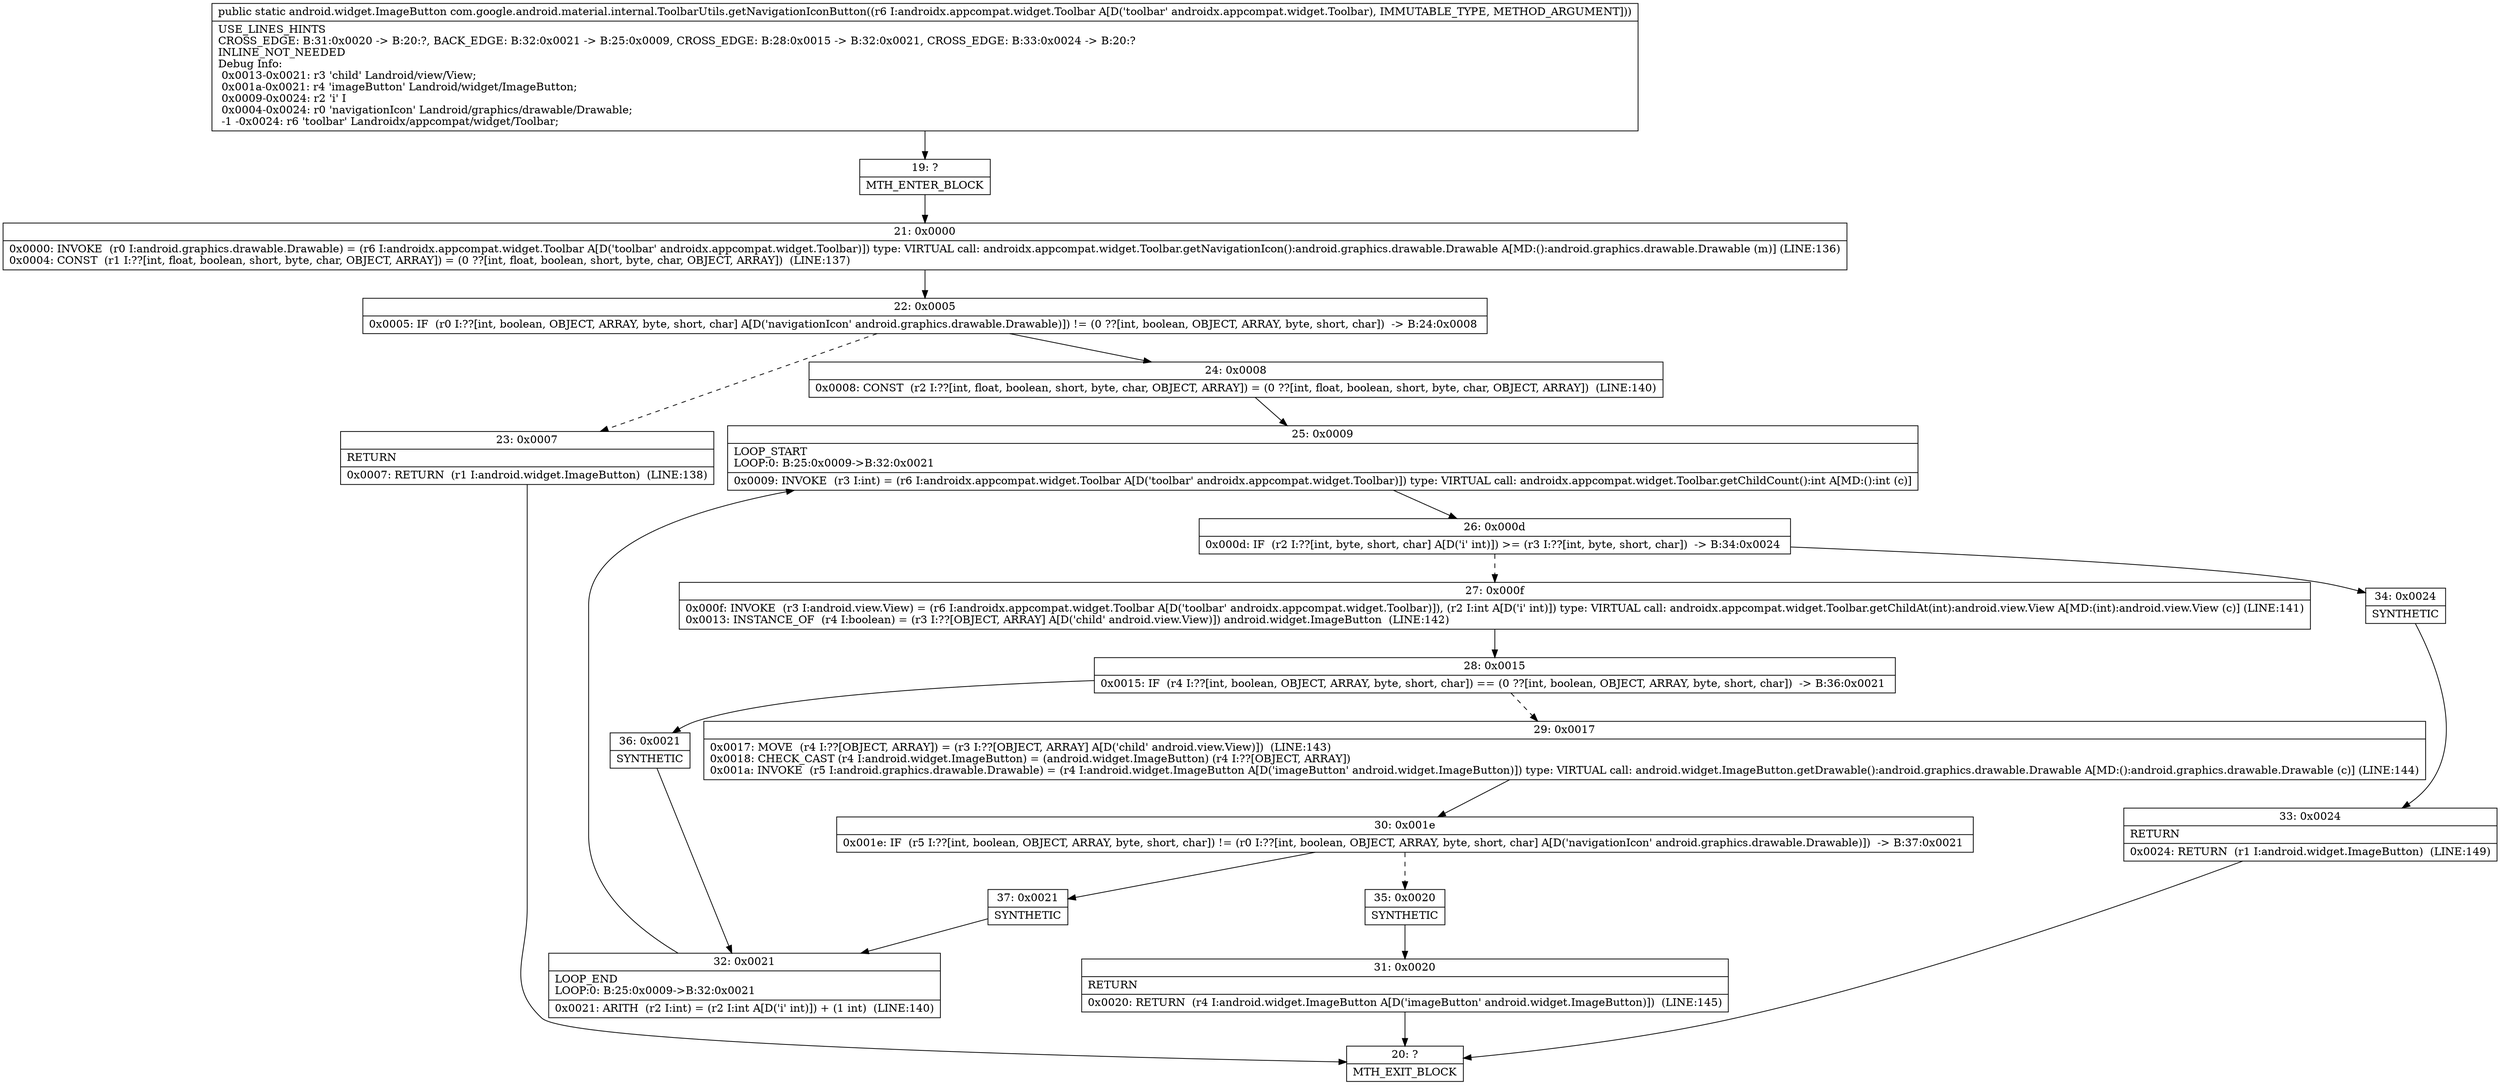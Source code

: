 digraph "CFG forcom.google.android.material.internal.ToolbarUtils.getNavigationIconButton(Landroidx\/appcompat\/widget\/Toolbar;)Landroid\/widget\/ImageButton;" {
Node_19 [shape=record,label="{19\:\ ?|MTH_ENTER_BLOCK\l}"];
Node_21 [shape=record,label="{21\:\ 0x0000|0x0000: INVOKE  (r0 I:android.graphics.drawable.Drawable) = (r6 I:androidx.appcompat.widget.Toolbar A[D('toolbar' androidx.appcompat.widget.Toolbar)]) type: VIRTUAL call: androidx.appcompat.widget.Toolbar.getNavigationIcon():android.graphics.drawable.Drawable A[MD:():android.graphics.drawable.Drawable (m)] (LINE:136)\l0x0004: CONST  (r1 I:??[int, float, boolean, short, byte, char, OBJECT, ARRAY]) = (0 ??[int, float, boolean, short, byte, char, OBJECT, ARRAY])  (LINE:137)\l}"];
Node_22 [shape=record,label="{22\:\ 0x0005|0x0005: IF  (r0 I:??[int, boolean, OBJECT, ARRAY, byte, short, char] A[D('navigationIcon' android.graphics.drawable.Drawable)]) != (0 ??[int, boolean, OBJECT, ARRAY, byte, short, char])  \-\> B:24:0x0008 \l}"];
Node_23 [shape=record,label="{23\:\ 0x0007|RETURN\l|0x0007: RETURN  (r1 I:android.widget.ImageButton)  (LINE:138)\l}"];
Node_20 [shape=record,label="{20\:\ ?|MTH_EXIT_BLOCK\l}"];
Node_24 [shape=record,label="{24\:\ 0x0008|0x0008: CONST  (r2 I:??[int, float, boolean, short, byte, char, OBJECT, ARRAY]) = (0 ??[int, float, boolean, short, byte, char, OBJECT, ARRAY])  (LINE:140)\l}"];
Node_25 [shape=record,label="{25\:\ 0x0009|LOOP_START\lLOOP:0: B:25:0x0009\-\>B:32:0x0021\l|0x0009: INVOKE  (r3 I:int) = (r6 I:androidx.appcompat.widget.Toolbar A[D('toolbar' androidx.appcompat.widget.Toolbar)]) type: VIRTUAL call: androidx.appcompat.widget.Toolbar.getChildCount():int A[MD:():int (c)]\l}"];
Node_26 [shape=record,label="{26\:\ 0x000d|0x000d: IF  (r2 I:??[int, byte, short, char] A[D('i' int)]) \>= (r3 I:??[int, byte, short, char])  \-\> B:34:0x0024 \l}"];
Node_27 [shape=record,label="{27\:\ 0x000f|0x000f: INVOKE  (r3 I:android.view.View) = (r6 I:androidx.appcompat.widget.Toolbar A[D('toolbar' androidx.appcompat.widget.Toolbar)]), (r2 I:int A[D('i' int)]) type: VIRTUAL call: androidx.appcompat.widget.Toolbar.getChildAt(int):android.view.View A[MD:(int):android.view.View (c)] (LINE:141)\l0x0013: INSTANCE_OF  (r4 I:boolean) = (r3 I:??[OBJECT, ARRAY] A[D('child' android.view.View)]) android.widget.ImageButton  (LINE:142)\l}"];
Node_28 [shape=record,label="{28\:\ 0x0015|0x0015: IF  (r4 I:??[int, boolean, OBJECT, ARRAY, byte, short, char]) == (0 ??[int, boolean, OBJECT, ARRAY, byte, short, char])  \-\> B:36:0x0021 \l}"];
Node_29 [shape=record,label="{29\:\ 0x0017|0x0017: MOVE  (r4 I:??[OBJECT, ARRAY]) = (r3 I:??[OBJECT, ARRAY] A[D('child' android.view.View)])  (LINE:143)\l0x0018: CHECK_CAST (r4 I:android.widget.ImageButton) = (android.widget.ImageButton) (r4 I:??[OBJECT, ARRAY]) \l0x001a: INVOKE  (r5 I:android.graphics.drawable.Drawable) = (r4 I:android.widget.ImageButton A[D('imageButton' android.widget.ImageButton)]) type: VIRTUAL call: android.widget.ImageButton.getDrawable():android.graphics.drawable.Drawable A[MD:():android.graphics.drawable.Drawable (c)] (LINE:144)\l}"];
Node_30 [shape=record,label="{30\:\ 0x001e|0x001e: IF  (r5 I:??[int, boolean, OBJECT, ARRAY, byte, short, char]) != (r0 I:??[int, boolean, OBJECT, ARRAY, byte, short, char] A[D('navigationIcon' android.graphics.drawable.Drawable)])  \-\> B:37:0x0021 \l}"];
Node_35 [shape=record,label="{35\:\ 0x0020|SYNTHETIC\l}"];
Node_31 [shape=record,label="{31\:\ 0x0020|RETURN\l|0x0020: RETURN  (r4 I:android.widget.ImageButton A[D('imageButton' android.widget.ImageButton)])  (LINE:145)\l}"];
Node_37 [shape=record,label="{37\:\ 0x0021|SYNTHETIC\l}"];
Node_32 [shape=record,label="{32\:\ 0x0021|LOOP_END\lLOOP:0: B:25:0x0009\-\>B:32:0x0021\l|0x0021: ARITH  (r2 I:int) = (r2 I:int A[D('i' int)]) + (1 int)  (LINE:140)\l}"];
Node_36 [shape=record,label="{36\:\ 0x0021|SYNTHETIC\l}"];
Node_34 [shape=record,label="{34\:\ 0x0024|SYNTHETIC\l}"];
Node_33 [shape=record,label="{33\:\ 0x0024|RETURN\l|0x0024: RETURN  (r1 I:android.widget.ImageButton)  (LINE:149)\l}"];
MethodNode[shape=record,label="{public static android.widget.ImageButton com.google.android.material.internal.ToolbarUtils.getNavigationIconButton((r6 I:androidx.appcompat.widget.Toolbar A[D('toolbar' androidx.appcompat.widget.Toolbar), IMMUTABLE_TYPE, METHOD_ARGUMENT]))  | USE_LINES_HINTS\lCROSS_EDGE: B:31:0x0020 \-\> B:20:?, BACK_EDGE: B:32:0x0021 \-\> B:25:0x0009, CROSS_EDGE: B:28:0x0015 \-\> B:32:0x0021, CROSS_EDGE: B:33:0x0024 \-\> B:20:?\lINLINE_NOT_NEEDED\lDebug Info:\l  0x0013\-0x0021: r3 'child' Landroid\/view\/View;\l  0x001a\-0x0021: r4 'imageButton' Landroid\/widget\/ImageButton;\l  0x0009\-0x0024: r2 'i' I\l  0x0004\-0x0024: r0 'navigationIcon' Landroid\/graphics\/drawable\/Drawable;\l  \-1 \-0x0024: r6 'toolbar' Landroidx\/appcompat\/widget\/Toolbar;\l}"];
MethodNode -> Node_19;Node_19 -> Node_21;
Node_21 -> Node_22;
Node_22 -> Node_23[style=dashed];
Node_22 -> Node_24;
Node_23 -> Node_20;
Node_24 -> Node_25;
Node_25 -> Node_26;
Node_26 -> Node_27[style=dashed];
Node_26 -> Node_34;
Node_27 -> Node_28;
Node_28 -> Node_29[style=dashed];
Node_28 -> Node_36;
Node_29 -> Node_30;
Node_30 -> Node_35[style=dashed];
Node_30 -> Node_37;
Node_35 -> Node_31;
Node_31 -> Node_20;
Node_37 -> Node_32;
Node_32 -> Node_25;
Node_36 -> Node_32;
Node_34 -> Node_33;
Node_33 -> Node_20;
}


